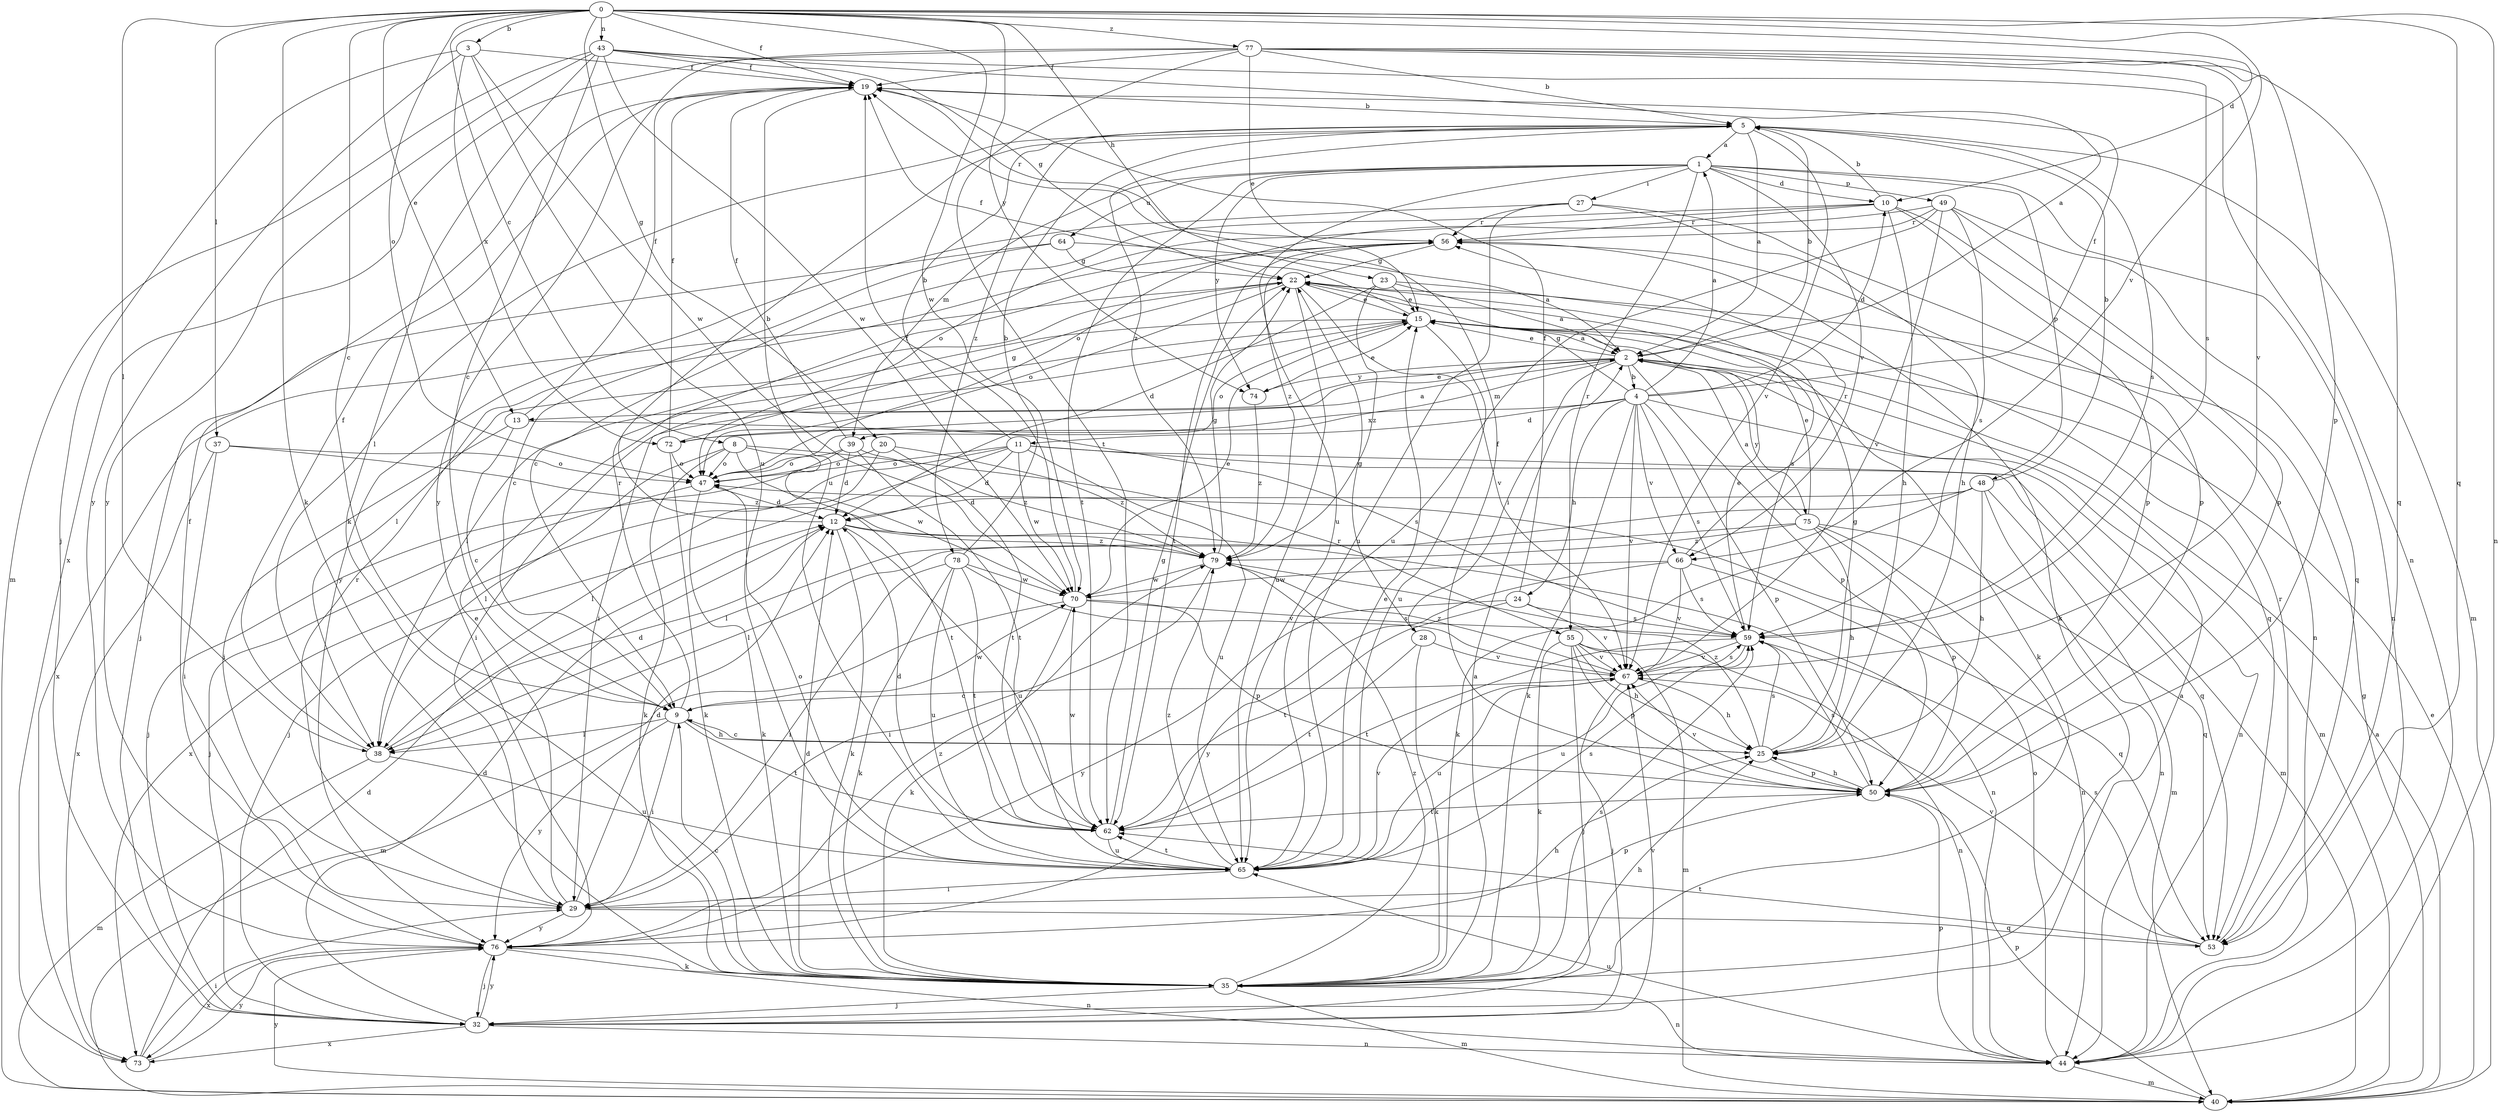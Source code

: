 strict digraph  {
0;
1;
2;
3;
4;
5;
8;
9;
10;
11;
12;
13;
15;
19;
20;
22;
23;
24;
25;
27;
28;
29;
32;
35;
37;
38;
39;
40;
43;
44;
47;
48;
49;
50;
53;
55;
56;
59;
62;
64;
65;
66;
67;
70;
72;
73;
74;
75;
76;
77;
78;
79;
0 -> 3  [label=b];
0 -> 8  [label=c];
0 -> 9  [label=c];
0 -> 10  [label=d];
0 -> 13  [label=e];
0 -> 19  [label=f];
0 -> 20  [label=g];
0 -> 23  [label=h];
0 -> 35  [label=k];
0 -> 37  [label=l];
0 -> 38  [label=l];
0 -> 43  [label=n];
0 -> 44  [label=n];
0 -> 47  [label=o];
0 -> 53  [label=q];
0 -> 66  [label=v];
0 -> 70  [label=w];
0 -> 74  [label=y];
0 -> 77  [label=z];
1 -> 10  [label=d];
1 -> 27  [label=i];
1 -> 39  [label=m];
1 -> 44  [label=n];
1 -> 48  [label=p];
1 -> 49  [label=p];
1 -> 55  [label=r];
1 -> 62  [label=t];
1 -> 64  [label=u];
1 -> 65  [label=u];
1 -> 66  [label=v];
1 -> 74  [label=y];
2 -> 4  [label=b];
2 -> 5  [label=b];
2 -> 13  [label=e];
2 -> 15  [label=e];
2 -> 28  [label=i];
2 -> 29  [label=i];
2 -> 39  [label=m];
2 -> 40  [label=m];
2 -> 50  [label=p];
2 -> 74  [label=y];
2 -> 75  [label=y];
3 -> 19  [label=f];
3 -> 32  [label=j];
3 -> 65  [label=u];
3 -> 70  [label=w];
3 -> 72  [label=x];
3 -> 76  [label=y];
4 -> 1  [label=a];
4 -> 10  [label=d];
4 -> 11  [label=d];
4 -> 19  [label=f];
4 -> 22  [label=g];
4 -> 24  [label=h];
4 -> 35  [label=k];
4 -> 44  [label=n];
4 -> 50  [label=p];
4 -> 59  [label=s];
4 -> 66  [label=v];
4 -> 67  [label=v];
4 -> 72  [label=x];
5 -> 1  [label=a];
5 -> 2  [label=a];
5 -> 38  [label=l];
5 -> 40  [label=m];
5 -> 59  [label=s];
5 -> 67  [label=v];
5 -> 78  [label=z];
5 -> 79  [label=z];
8 -> 35  [label=k];
8 -> 38  [label=l];
8 -> 47  [label=o];
8 -> 55  [label=r];
8 -> 62  [label=t];
8 -> 70  [label=w];
9 -> 25  [label=h];
9 -> 29  [label=i];
9 -> 38  [label=l];
9 -> 56  [label=r];
9 -> 62  [label=t];
9 -> 70  [label=w];
9 -> 76  [label=y];
10 -> 5  [label=b];
10 -> 9  [label=c];
10 -> 25  [label=h];
10 -> 44  [label=n];
10 -> 47  [label=o];
10 -> 50  [label=p];
10 -> 56  [label=r];
11 -> 5  [label=b];
11 -> 12  [label=d];
11 -> 32  [label=j];
11 -> 40  [label=m];
11 -> 47  [label=o];
11 -> 53  [label=q];
11 -> 65  [label=u];
11 -> 70  [label=w];
11 -> 73  [label=x];
12 -> 5  [label=b];
12 -> 35  [label=k];
12 -> 44  [label=n];
12 -> 65  [label=u];
12 -> 79  [label=z];
13 -> 9  [label=c];
13 -> 19  [label=f];
13 -> 29  [label=i];
13 -> 59  [label=s];
15 -> 2  [label=a];
15 -> 19  [label=f];
15 -> 29  [label=i];
15 -> 35  [label=k];
15 -> 38  [label=l];
15 -> 47  [label=o];
15 -> 65  [label=u];
19 -> 5  [label=b];
19 -> 56  [label=r];
19 -> 65  [label=u];
20 -> 38  [label=l];
20 -> 47  [label=o];
20 -> 62  [label=t];
20 -> 79  [label=z];
22 -> 15  [label=e];
22 -> 38  [label=l];
22 -> 47  [label=o];
22 -> 59  [label=s];
22 -> 65  [label=u];
22 -> 67  [label=v];
22 -> 73  [label=x];
23 -> 2  [label=a];
23 -> 12  [label=d];
23 -> 15  [label=e];
23 -> 53  [label=q];
23 -> 79  [label=z];
24 -> 19  [label=f];
24 -> 59  [label=s];
24 -> 62  [label=t];
24 -> 67  [label=v];
24 -> 76  [label=y];
25 -> 9  [label=c];
25 -> 22  [label=g];
25 -> 50  [label=p];
25 -> 59  [label=s];
25 -> 79  [label=z];
27 -> 25  [label=h];
27 -> 50  [label=p];
27 -> 56  [label=r];
27 -> 65  [label=u];
27 -> 76  [label=y];
28 -> 22  [label=g];
28 -> 35  [label=k];
28 -> 62  [label=t];
28 -> 67  [label=v];
29 -> 12  [label=d];
29 -> 15  [label=e];
29 -> 50  [label=p];
29 -> 53  [label=q];
29 -> 56  [label=r];
29 -> 76  [label=y];
32 -> 2  [label=a];
32 -> 12  [label=d];
32 -> 44  [label=n];
32 -> 67  [label=v];
32 -> 73  [label=x];
32 -> 76  [label=y];
35 -> 2  [label=a];
35 -> 9  [label=c];
35 -> 12  [label=d];
35 -> 25  [label=h];
35 -> 32  [label=j];
35 -> 40  [label=m];
35 -> 44  [label=n];
35 -> 59  [label=s];
35 -> 79  [label=z];
37 -> 29  [label=i];
37 -> 47  [label=o];
37 -> 73  [label=x];
37 -> 79  [label=z];
38 -> 12  [label=d];
38 -> 19  [label=f];
38 -> 40  [label=m];
38 -> 65  [label=u];
39 -> 12  [label=d];
39 -> 19  [label=f];
39 -> 32  [label=j];
39 -> 47  [label=o];
39 -> 62  [label=t];
39 -> 79  [label=z];
40 -> 2  [label=a];
40 -> 15  [label=e];
40 -> 22  [label=g];
40 -> 50  [label=p];
40 -> 76  [label=y];
43 -> 2  [label=a];
43 -> 9  [label=c];
43 -> 19  [label=f];
43 -> 22  [label=g];
43 -> 35  [label=k];
43 -> 40  [label=m];
43 -> 44  [label=n];
43 -> 70  [label=w];
43 -> 76  [label=y];
44 -> 40  [label=m];
44 -> 47  [label=o];
44 -> 50  [label=p];
44 -> 65  [label=u];
47 -> 12  [label=d];
47 -> 32  [label=j];
47 -> 35  [label=k];
48 -> 5  [label=b];
48 -> 12  [label=d];
48 -> 25  [label=h];
48 -> 35  [label=k];
48 -> 38  [label=l];
48 -> 40  [label=m];
48 -> 44  [label=n];
49 -> 47  [label=o];
49 -> 50  [label=p];
49 -> 53  [label=q];
49 -> 56  [label=r];
49 -> 59  [label=s];
49 -> 65  [label=u];
49 -> 67  [label=v];
50 -> 19  [label=f];
50 -> 25  [label=h];
50 -> 59  [label=s];
50 -> 62  [label=t];
50 -> 67  [label=v];
53 -> 56  [label=r];
53 -> 59  [label=s];
53 -> 62  [label=t];
53 -> 67  [label=v];
55 -> 25  [label=h];
55 -> 32  [label=j];
55 -> 35  [label=k];
55 -> 40  [label=m];
55 -> 44  [label=n];
55 -> 50  [label=p];
55 -> 67  [label=v];
56 -> 22  [label=g];
56 -> 35  [label=k];
56 -> 62  [label=t];
56 -> 79  [label=z];
59 -> 15  [label=e];
59 -> 62  [label=t];
59 -> 65  [label=u];
59 -> 67  [label=v];
62 -> 12  [label=d];
62 -> 22  [label=g];
62 -> 65  [label=u];
62 -> 70  [label=w];
64 -> 2  [label=a];
64 -> 9  [label=c];
64 -> 22  [label=g];
64 -> 32  [label=j];
65 -> 15  [label=e];
65 -> 29  [label=i];
65 -> 47  [label=o];
65 -> 59  [label=s];
65 -> 62  [label=t];
65 -> 67  [label=v];
65 -> 79  [label=z];
66 -> 53  [label=q];
66 -> 56  [label=r];
66 -> 59  [label=s];
66 -> 67  [label=v];
66 -> 70  [label=w];
66 -> 76  [label=y];
67 -> 9  [label=c];
67 -> 25  [label=h];
67 -> 32  [label=j];
67 -> 59  [label=s];
67 -> 65  [label=u];
67 -> 79  [label=z];
70 -> 15  [label=e];
70 -> 19  [label=f];
70 -> 35  [label=k];
70 -> 40  [label=m];
70 -> 50  [label=p];
70 -> 59  [label=s];
72 -> 2  [label=a];
72 -> 19  [label=f];
72 -> 22  [label=g];
72 -> 35  [label=k];
72 -> 47  [label=o];
73 -> 12  [label=d];
73 -> 29  [label=i];
73 -> 76  [label=y];
74 -> 15  [label=e];
74 -> 79  [label=z];
75 -> 2  [label=a];
75 -> 15  [label=e];
75 -> 25  [label=h];
75 -> 38  [label=l];
75 -> 44  [label=n];
75 -> 50  [label=p];
75 -> 53  [label=q];
75 -> 79  [label=z];
76 -> 19  [label=f];
76 -> 25  [label=h];
76 -> 32  [label=j];
76 -> 35  [label=k];
76 -> 44  [label=n];
76 -> 73  [label=x];
76 -> 79  [label=z];
77 -> 5  [label=b];
77 -> 15  [label=e];
77 -> 19  [label=f];
77 -> 50  [label=p];
77 -> 53  [label=q];
77 -> 59  [label=s];
77 -> 62  [label=t];
77 -> 67  [label=v];
77 -> 73  [label=x];
77 -> 76  [label=y];
78 -> 5  [label=b];
78 -> 29  [label=i];
78 -> 35  [label=k];
78 -> 62  [label=t];
78 -> 65  [label=u];
78 -> 67  [label=v];
78 -> 70  [label=w];
79 -> 22  [label=g];
79 -> 29  [label=i];
79 -> 70  [label=w];
}
